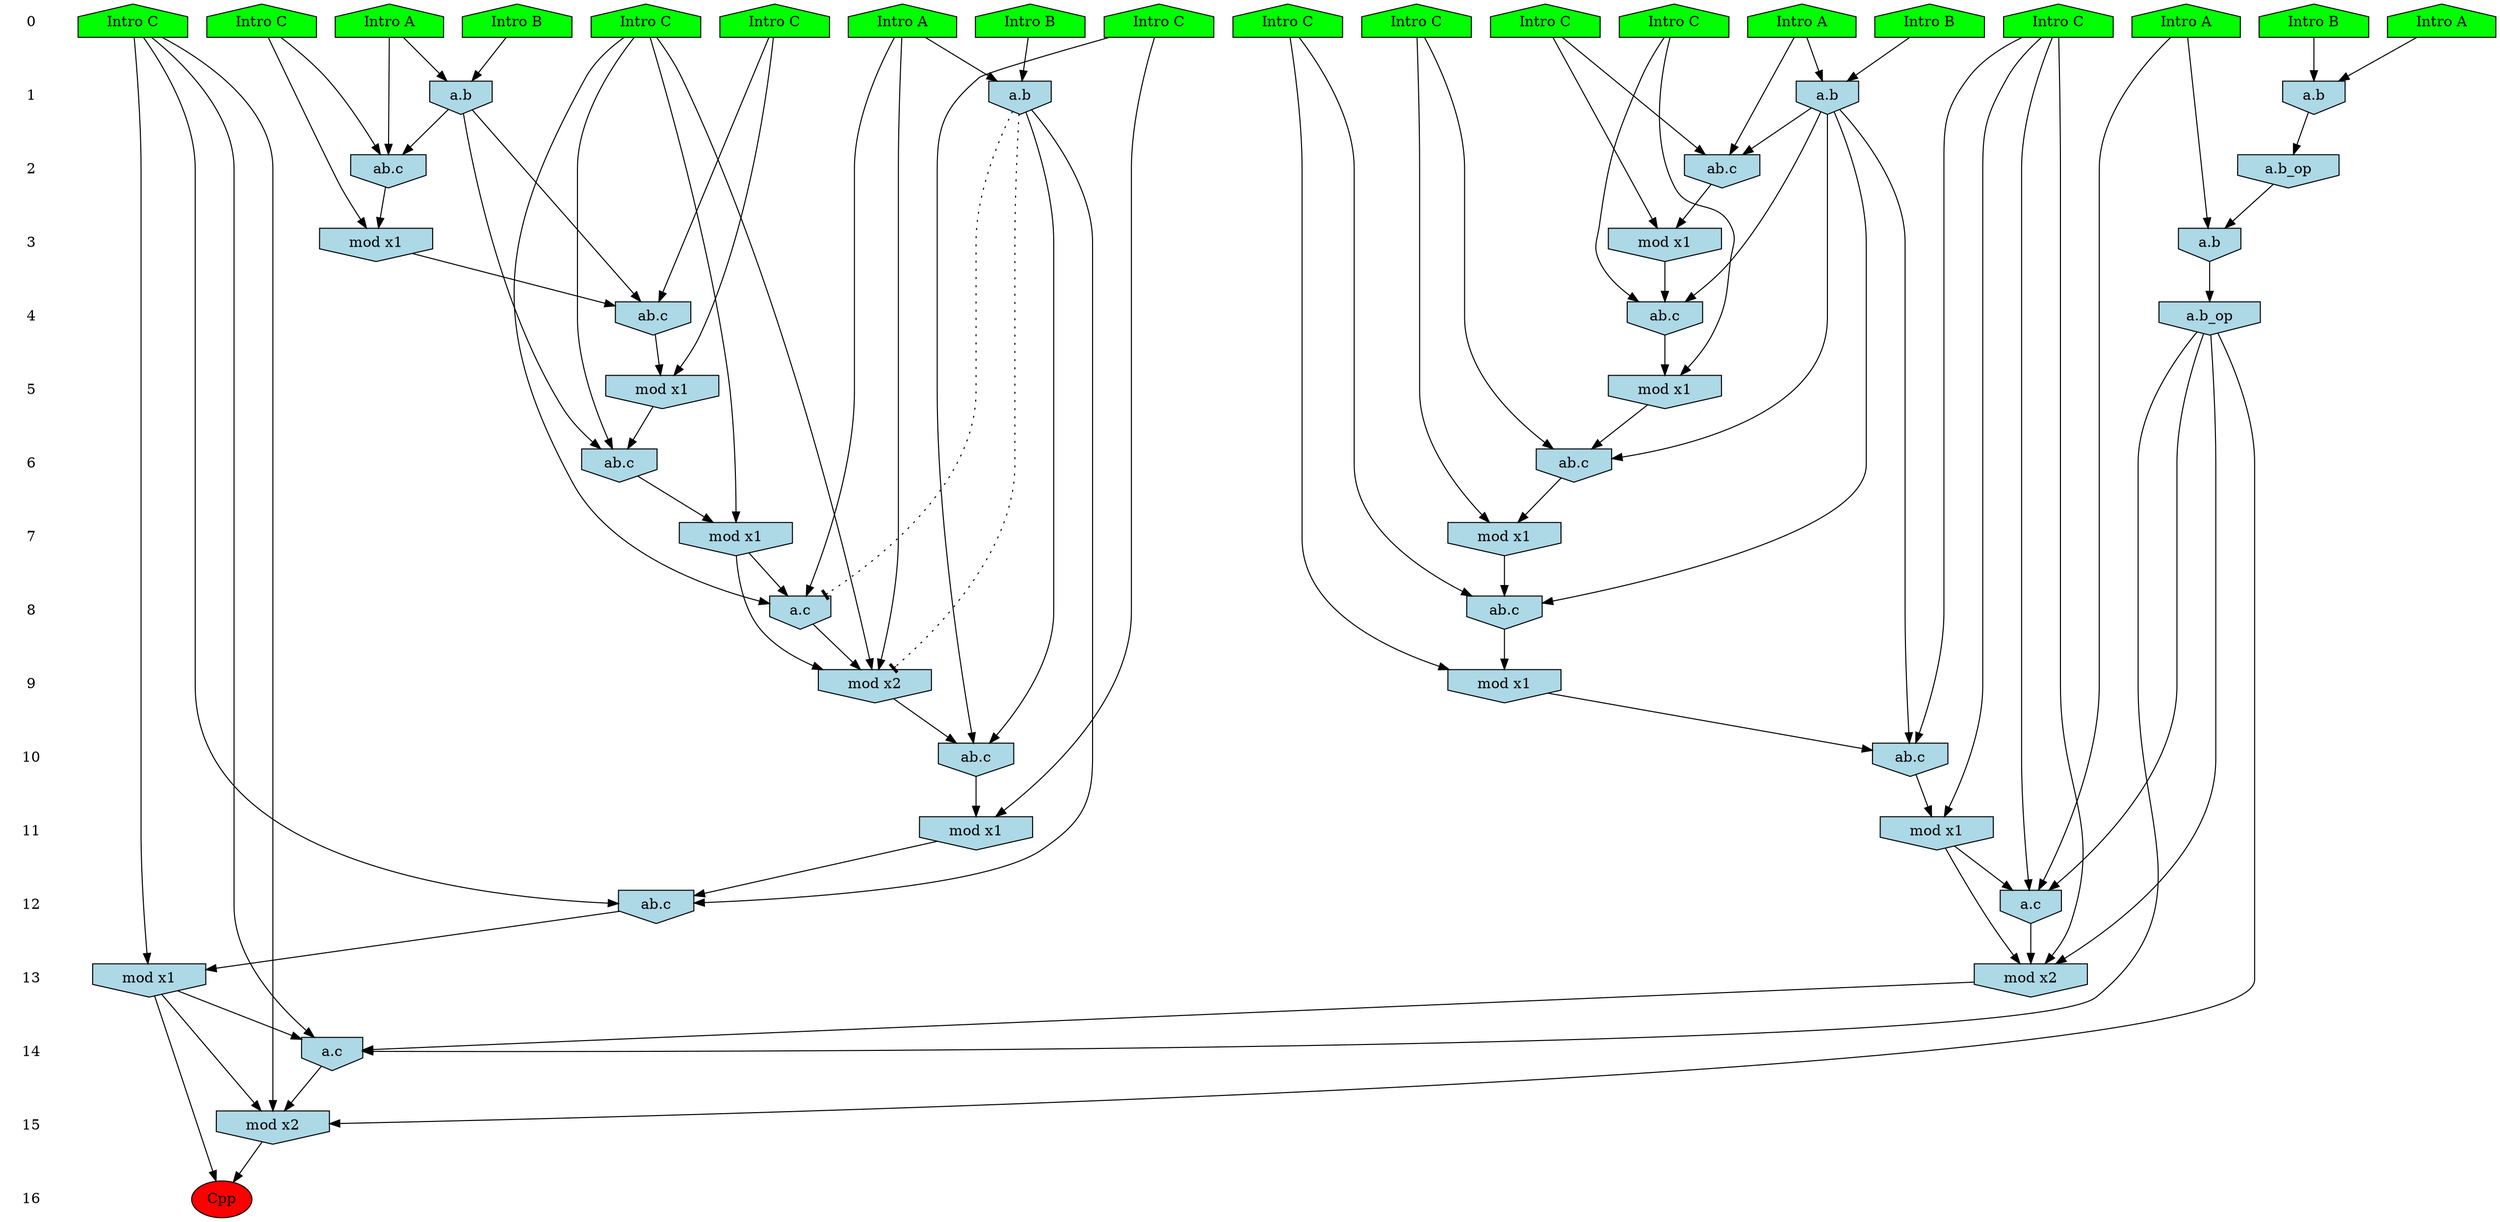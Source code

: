 /* Compression of 1 causal flows obtained in average at 1.668455E+01 t.u */
/* Compressed causal flows were: [2874] */
digraph G{
 ranksep=.5 ; 
{ rank = same ; "0" [shape=plaintext] ; node_1 [label ="Intro B", shape=house, style=filled, fillcolor=green] ;
node_2 [label ="Intro A", shape=house, style=filled, fillcolor=green] ;
node_3 [label ="Intro A", shape=house, style=filled, fillcolor=green] ;
node_4 [label ="Intro B", shape=house, style=filled, fillcolor=green] ;
node_5 [label ="Intro B", shape=house, style=filled, fillcolor=green] ;
node_6 [label ="Intro A", shape=house, style=filled, fillcolor=green] ;
node_7 [label ="Intro B", shape=house, style=filled, fillcolor=green] ;
node_8 [label ="Intro A", shape=house, style=filled, fillcolor=green] ;
node_9 [label ="Intro A", shape=house, style=filled, fillcolor=green] ;
node_10 [label ="Intro C", shape=house, style=filled, fillcolor=green] ;
node_11 [label ="Intro C", shape=house, style=filled, fillcolor=green] ;
node_12 [label ="Intro C", shape=house, style=filled, fillcolor=green] ;
node_13 [label ="Intro C", shape=house, style=filled, fillcolor=green] ;
node_14 [label ="Intro C", shape=house, style=filled, fillcolor=green] ;
node_15 [label ="Intro C", shape=house, style=filled, fillcolor=green] ;
node_16 [label ="Intro C", shape=house, style=filled, fillcolor=green] ;
node_17 [label ="Intro C", shape=house, style=filled, fillcolor=green] ;
node_18 [label ="Intro C", shape=house, style=filled, fillcolor=green] ;
node_19 [label ="Intro C", shape=house, style=filled, fillcolor=green] ;
}
{ rank = same ; "1" [shape=plaintext] ; node_20 [label="a.b", shape=invhouse, style=filled, fillcolor = lightblue] ;
node_26 [label="a.b", shape=invhouse, style=filled, fillcolor = lightblue] ;
node_28 [label="a.b", shape=invhouse, style=filled, fillcolor = lightblue] ;
node_41 [label="a.b", shape=invhouse, style=filled, fillcolor = lightblue] ;
}
{ rank = same ; "2" [shape=plaintext] ; node_21 [label="ab.c", shape=invhouse, style=filled, fillcolor = lightblue] ;
node_29 [label="ab.c", shape=invhouse, style=filled, fillcolor = lightblue] ;
node_44 [label="a.b_op", shape=invhouse, style=filled, fillcolor = lightblue] ;
}
{ rank = same ; "3" [shape=plaintext] ; node_22 [label="mod x1", shape=invhouse, style=filled, fillcolor = lightblue] ;
node_33 [label="mod x1", shape=invhouse, style=filled, fillcolor = lightblue] ;
node_45 [label="a.b", shape=invhouse, style=filled, fillcolor = lightblue] ;
}
{ rank = same ; "4" [shape=plaintext] ; node_23 [label="ab.c", shape=invhouse, style=filled, fillcolor = lightblue] ;
node_35 [label="ab.c", shape=invhouse, style=filled, fillcolor = lightblue] ;
node_46 [label="a.b_op", shape=invhouse, style=filled, fillcolor = lightblue] ;
}
{ rank = same ; "5" [shape=plaintext] ; node_24 [label="mod x1", shape=invhouse, style=filled, fillcolor = lightblue] ;
node_36 [label="mod x1", shape=invhouse, style=filled, fillcolor = lightblue] ;
}
{ rank = same ; "6" [shape=plaintext] ; node_25 [label="ab.c", shape=invhouse, style=filled, fillcolor = lightblue] ;
node_37 [label="ab.c", shape=invhouse, style=filled, fillcolor = lightblue] ;
}
{ rank = same ; "7" [shape=plaintext] ; node_27 [label="mod x1", shape=invhouse, style=filled, fillcolor = lightblue] ;
node_38 [label="mod x1", shape=invhouse, style=filled, fillcolor = lightblue] ;
}
{ rank = same ; "8" [shape=plaintext] ; node_30 [label="ab.c", shape=invhouse, style=filled, fillcolor = lightblue] ;
node_39 [label="a.c", shape=invhouse, style=filled, fillcolor = lightblue] ;
}
{ rank = same ; "9" [shape=plaintext] ; node_31 [label="mod x1", shape=invhouse, style=filled, fillcolor = lightblue] ;
node_40 [label="mod x2", shape=invhouse, style=filled, fillcolor = lightblue] ;
}
{ rank = same ; "10" [shape=plaintext] ; node_32 [label="ab.c", shape=invhouse, style=filled, fillcolor = lightblue] ;
node_42 [label="ab.c", shape=invhouse, style=filled, fillcolor = lightblue] ;
}
{ rank = same ; "11" [shape=plaintext] ; node_34 [label="mod x1", shape=invhouse, style=filled, fillcolor = lightblue] ;
node_43 [label="mod x1", shape=invhouse, style=filled, fillcolor = lightblue] ;
}
{ rank = same ; "12" [shape=plaintext] ; node_47 [label="a.c", shape=invhouse, style=filled, fillcolor = lightblue] ;
node_49 [label="ab.c", shape=invhouse, style=filled, fillcolor = lightblue] ;
}
{ rank = same ; "13" [shape=plaintext] ; node_48 [label="mod x2", shape=invhouse, style=filled, fillcolor = lightblue] ;
node_50 [label="mod x1", shape=invhouse, style=filled, fillcolor = lightblue] ;
}
{ rank = same ; "14" [shape=plaintext] ; node_51 [label="a.c", shape=invhouse, style=filled, fillcolor = lightblue] ;
}
{ rank = same ; "15" [shape=plaintext] ; node_52 [label="mod x2", shape=invhouse, style=filled, fillcolor = lightblue] ;
}
{ rank = same ; "16" [shape=plaintext] ; node_53 [label ="Cpp", style=filled, fillcolor=red] ;
}
"0" -> "1" [style="invis"]; 
"1" -> "2" [style="invis"]; 
"2" -> "3" [style="invis"]; 
"3" -> "4" [style="invis"]; 
"4" -> "5" [style="invis"]; 
"5" -> "6" [style="invis"]; 
"6" -> "7" [style="invis"]; 
"7" -> "8" [style="invis"]; 
"8" -> "9" [style="invis"]; 
"9" -> "10" [style="invis"]; 
"10" -> "11" [style="invis"]; 
"11" -> "12" [style="invis"]; 
"12" -> "13" [style="invis"]; 
"13" -> "14" [style="invis"]; 
"14" -> "15" [style="invis"]; 
"15" -> "16" [style="invis"]; 
node_5 -> node_20
node_8 -> node_20
node_8 -> node_21
node_11 -> node_21
node_20 -> node_21
node_11 -> node_22
node_21 -> node_22
node_10 -> node_23
node_20 -> node_23
node_22 -> node_23
node_10 -> node_24
node_23 -> node_24
node_15 -> node_25
node_20 -> node_25
node_24 -> node_25
node_3 -> node_26
node_4 -> node_26
node_15 -> node_27
node_25 -> node_27
node_2 -> node_28
node_7 -> node_28
node_3 -> node_29
node_14 -> node_29
node_26 -> node_29
node_16 -> node_30
node_20 -> node_30
node_27 -> node_30
node_16 -> node_31
node_30 -> node_31
node_19 -> node_32
node_20 -> node_32
node_31 -> node_32
node_14 -> node_33
node_29 -> node_33
node_19 -> node_34
node_32 -> node_34
node_13 -> node_35
node_26 -> node_35
node_33 -> node_35
node_13 -> node_36
node_35 -> node_36
node_17 -> node_37
node_26 -> node_37
node_36 -> node_37
node_17 -> node_38
node_37 -> node_38
node_6 -> node_39
node_17 -> node_39
node_38 -> node_39
node_6 -> node_40
node_17 -> node_40
node_38 -> node_40
node_39 -> node_40
node_1 -> node_41
node_6 -> node_41
node_12 -> node_42
node_40 -> node_42
node_41 -> node_42
node_12 -> node_43
node_42 -> node_43
node_28 -> node_44
node_9 -> node_45
node_44 -> node_45
node_45 -> node_46
node_9 -> node_47
node_19 -> node_47
node_34 -> node_47
node_46 -> node_47
node_19 -> node_48
node_34 -> node_48
node_46 -> node_48
node_47 -> node_48
node_18 -> node_49
node_41 -> node_49
node_43 -> node_49
node_18 -> node_50
node_49 -> node_50
node_18 -> node_51
node_46 -> node_51
node_48 -> node_51
node_50 -> node_51
node_18 -> node_52
node_46 -> node_52
node_50 -> node_52
node_51 -> node_52
node_50 -> node_53
node_52 -> node_53
node_41 -> node_40 [style=dotted, arrowhead = tee] 
node_41 -> node_39 [style=dotted, arrowhead = tee] 
}
/*
 Dot generation time: 0.000992
*/